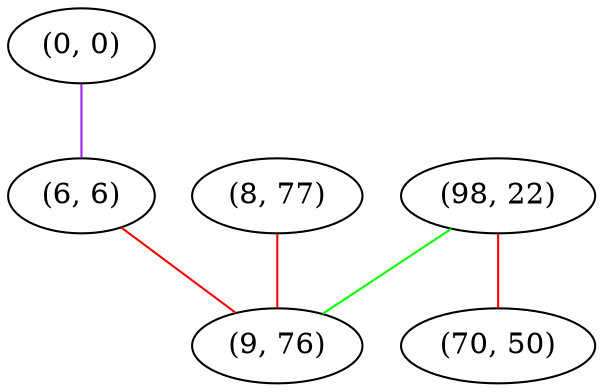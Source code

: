 graph "" {
"(0, 0)";
"(8, 77)";
"(6, 6)";
"(98, 22)";
"(70, 50)";
"(9, 76)";
"(0, 0)" -- "(6, 6)"  [color=purple, key=0, weight=4];
"(8, 77)" -- "(9, 76)"  [color=red, key=0, weight=1];
"(6, 6)" -- "(9, 76)"  [color=red, key=0, weight=1];
"(98, 22)" -- "(70, 50)"  [color=red, key=0, weight=1];
"(98, 22)" -- "(9, 76)"  [color=green, key=0, weight=2];
}
